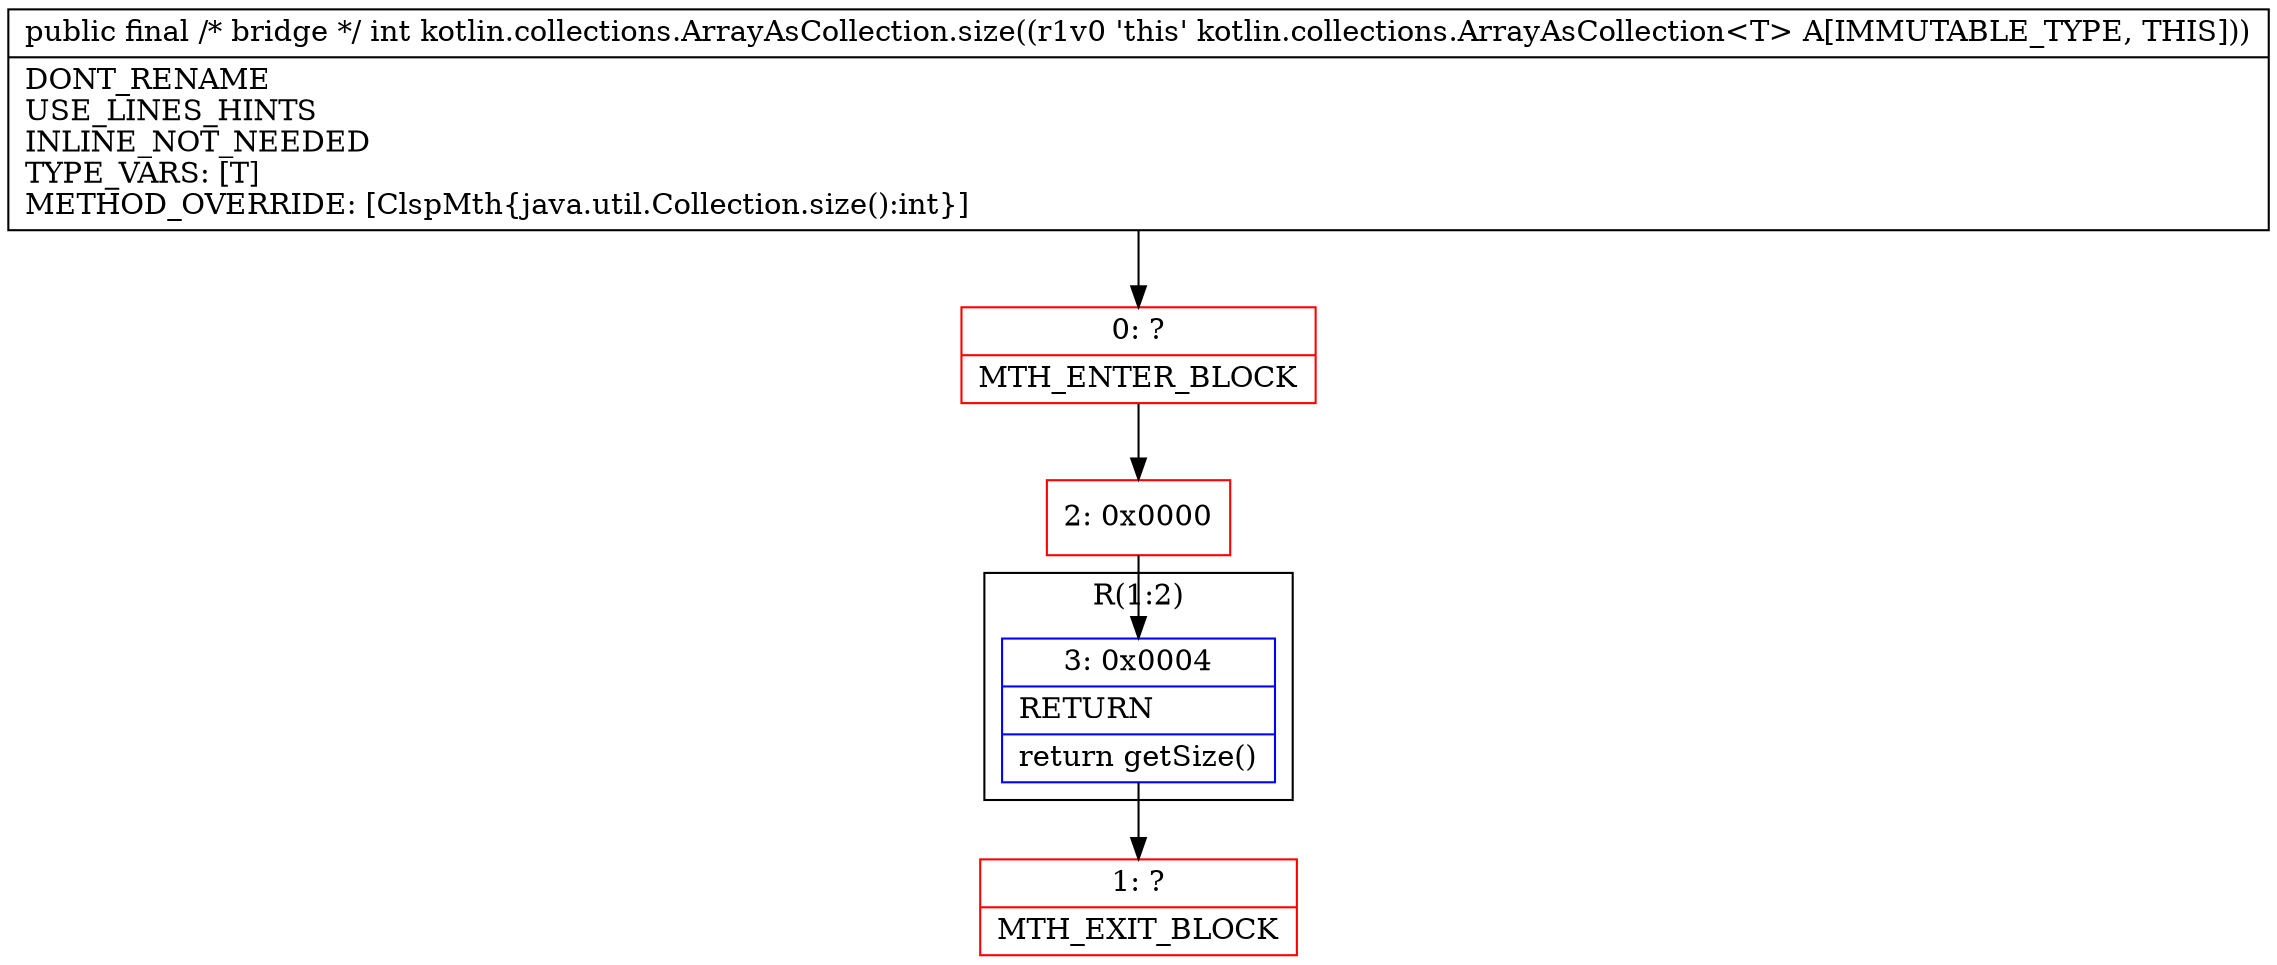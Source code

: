 digraph "CFG forkotlin.collections.ArrayAsCollection.size()I" {
subgraph cluster_Region_988658258 {
label = "R(1:2)";
node [shape=record,color=blue];
Node_3 [shape=record,label="{3\:\ 0x0004|RETURN\l|return getSize()\l}"];
}
Node_0 [shape=record,color=red,label="{0\:\ ?|MTH_ENTER_BLOCK\l}"];
Node_2 [shape=record,color=red,label="{2\:\ 0x0000}"];
Node_1 [shape=record,color=red,label="{1\:\ ?|MTH_EXIT_BLOCK\l}"];
MethodNode[shape=record,label="{public final \/* bridge *\/ int kotlin.collections.ArrayAsCollection.size((r1v0 'this' kotlin.collections.ArrayAsCollection\<T\> A[IMMUTABLE_TYPE, THIS]))  | DONT_RENAME\lUSE_LINES_HINTS\lINLINE_NOT_NEEDED\lTYPE_VARS: [T]\lMETHOD_OVERRIDE: [ClspMth\{java.util.Collection.size():int\}]\l}"];
MethodNode -> Node_0;Node_3 -> Node_1;
Node_0 -> Node_2;
Node_2 -> Node_3;
}

